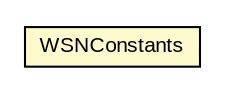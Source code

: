 #!/usr/local/bin/dot
#
# Class diagram 
# Generated by UMLGraph version R5_6-24-gf6e263 (http://www.umlgraph.org/)
#

digraph G {
	edge [fontname="arial",fontsize=10,labelfontname="arial",labelfontsize=10];
	node [fontname="arial",fontsize=10,shape=plaintext];
	nodesep=0.25;
	ranksep=0.5;
	// org.miloss.fgsms.wsn.WSNConstants
	c1293377 [label=<<table title="org.miloss.fgsms.wsn.WSNConstants" border="0" cellborder="1" cellspacing="0" cellpadding="2" port="p" bgcolor="lemonChiffon" href="./WSNConstants.html">
		<tr><td><table border="0" cellspacing="0" cellpadding="1">
<tr><td align="center" balign="center"> WSNConstants </td></tr>
		</table></td></tr>
		</table>>, URL="./WSNConstants.html", fontname="arial", fontcolor="black", fontsize=10.0];
}

